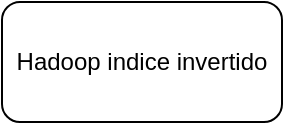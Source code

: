 <mxfile version="24.3.1" type="github">
  <diagram name="Página-1" id="l9jYaRrizEEkuIPXKipj">
    <mxGraphModel dx="1393" dy="766" grid="1" gridSize="10" guides="1" tooltips="1" connect="1" arrows="1" fold="1" page="1" pageScale="1" pageWidth="827" pageHeight="1169" math="0" shadow="0">
      <root>
        <mxCell id="0" />
        <mxCell id="1" parent="0" />
        <mxCell id="neLNndVGJ5gSvdfgaBac-1" value="Hadoop indice invertido" style="rounded=1;whiteSpace=wrap;html=1;" vertex="1" parent="1">
          <mxGeometry x="240" y="110" width="140" height="60" as="geometry" />
        </mxCell>
      </root>
    </mxGraphModel>
  </diagram>
</mxfile>
